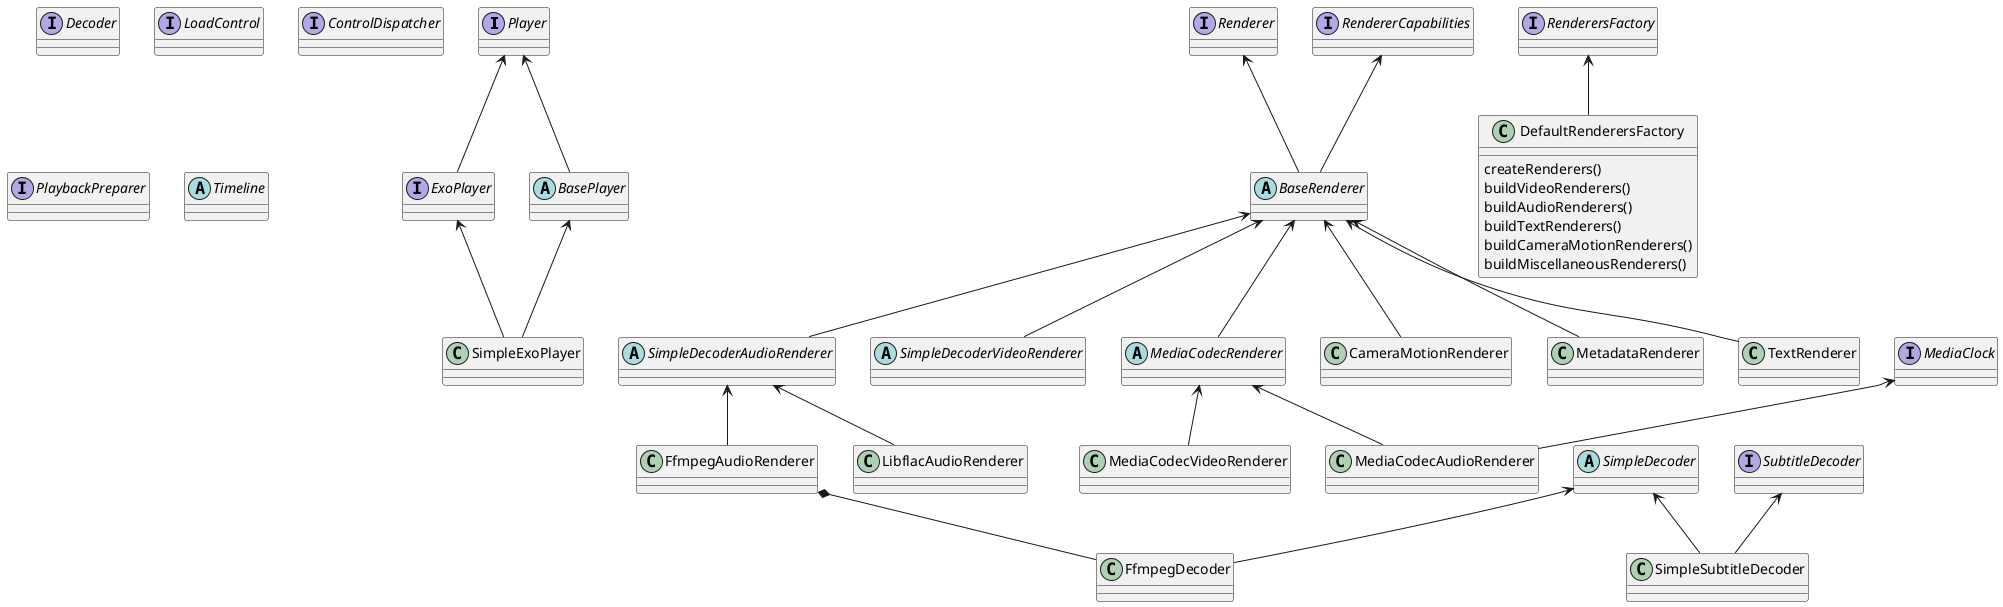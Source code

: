 
@startuml


'Player
interface Player
interface ExoPlayer
abstract class BasePlayer
class SimpleExoPlayer

'Renderer
interface Renderer
interface RendererCapabilities
interface RenderersFactory
abstract class BaseRenderer
abstract class SimpleDecoderAudioRenderer
abstract class SimpleDecoderVideoRenderer
abstract class MediaCodecRenderer
class CameraMotionRenderer
class FfmpegAudioRenderer
'class LibflacAudioRenderer
'class LibvpxVideoRenderer
'class LibvpxVideoRenderer
'class LibvpxVideoRenderer
class MediaCodecAudioRenderer
class MediaCodecVideoRenderer
class MetadataRenderer
class TextRenderer
class DefaultRenderersFactory {
    createRenderers()
    buildVideoRenderers()
    buildAudioRenderers()
    buildTextRenderers()
    buildCameraMotionRenderers()
    buildMiscellaneousRenderers()
}

'Decoder
interface Decoder
abstract class SimpleDecoder
interface SubtitleDecoder
class FfmpegDecoder
class SimpleSubtitleDecoder
'class FlacDecoder
'class VpxDecoder

interface LoadControl
interface ControlDispatcher
interface PlaybackPreparer
interface MediaClock
abstract class Timeline

Player <-- ExoPlayer
Player <-- BasePlayer
BasePlayer <-- SimpleExoPlayer
ExoPlayer <-- SimpleExoPlayer

Renderer <-- BaseRenderer
RendererCapabilities <-- BaseRenderer
BaseRenderer <-- CameraMotionRenderer
BaseRenderer <-- SimpleDecoderAudioRenderer
SimpleDecoderAudioRenderer <--  FfmpegAudioRenderer
SimpleDecoderAudioRenderer <--  LibflacAudioRenderer
BaseRenderer <-- SimpleDecoderVideoRenderer
'SimpleDecoderVideoRenderer <-- LibvpxVideoRenderer
BaseRenderer <-- MediaCodecRenderer
MediaCodecRenderer <-- MediaCodecAudioRenderer
MediaClock <-- MediaCodecAudioRenderer
MediaCodecRenderer <-- MediaCodecVideoRenderer
BaseRenderer <-- MetadataRenderer
BaseRenderer <-- TextRenderer
RenderersFactory <-- DefaultRenderersFactory

SimpleDecoder <-- FfmpegDecoder
SimpleDecoder <-- SimpleSubtitleDecoder
SubtitleDecoder <-- SimpleSubtitleDecoder
'SimpleDecoder <-- FlacDecoder
'SimpleDecoder <-- VpxDecoder

FfmpegAudioRenderer *-- FfmpegDecoder
@enduml